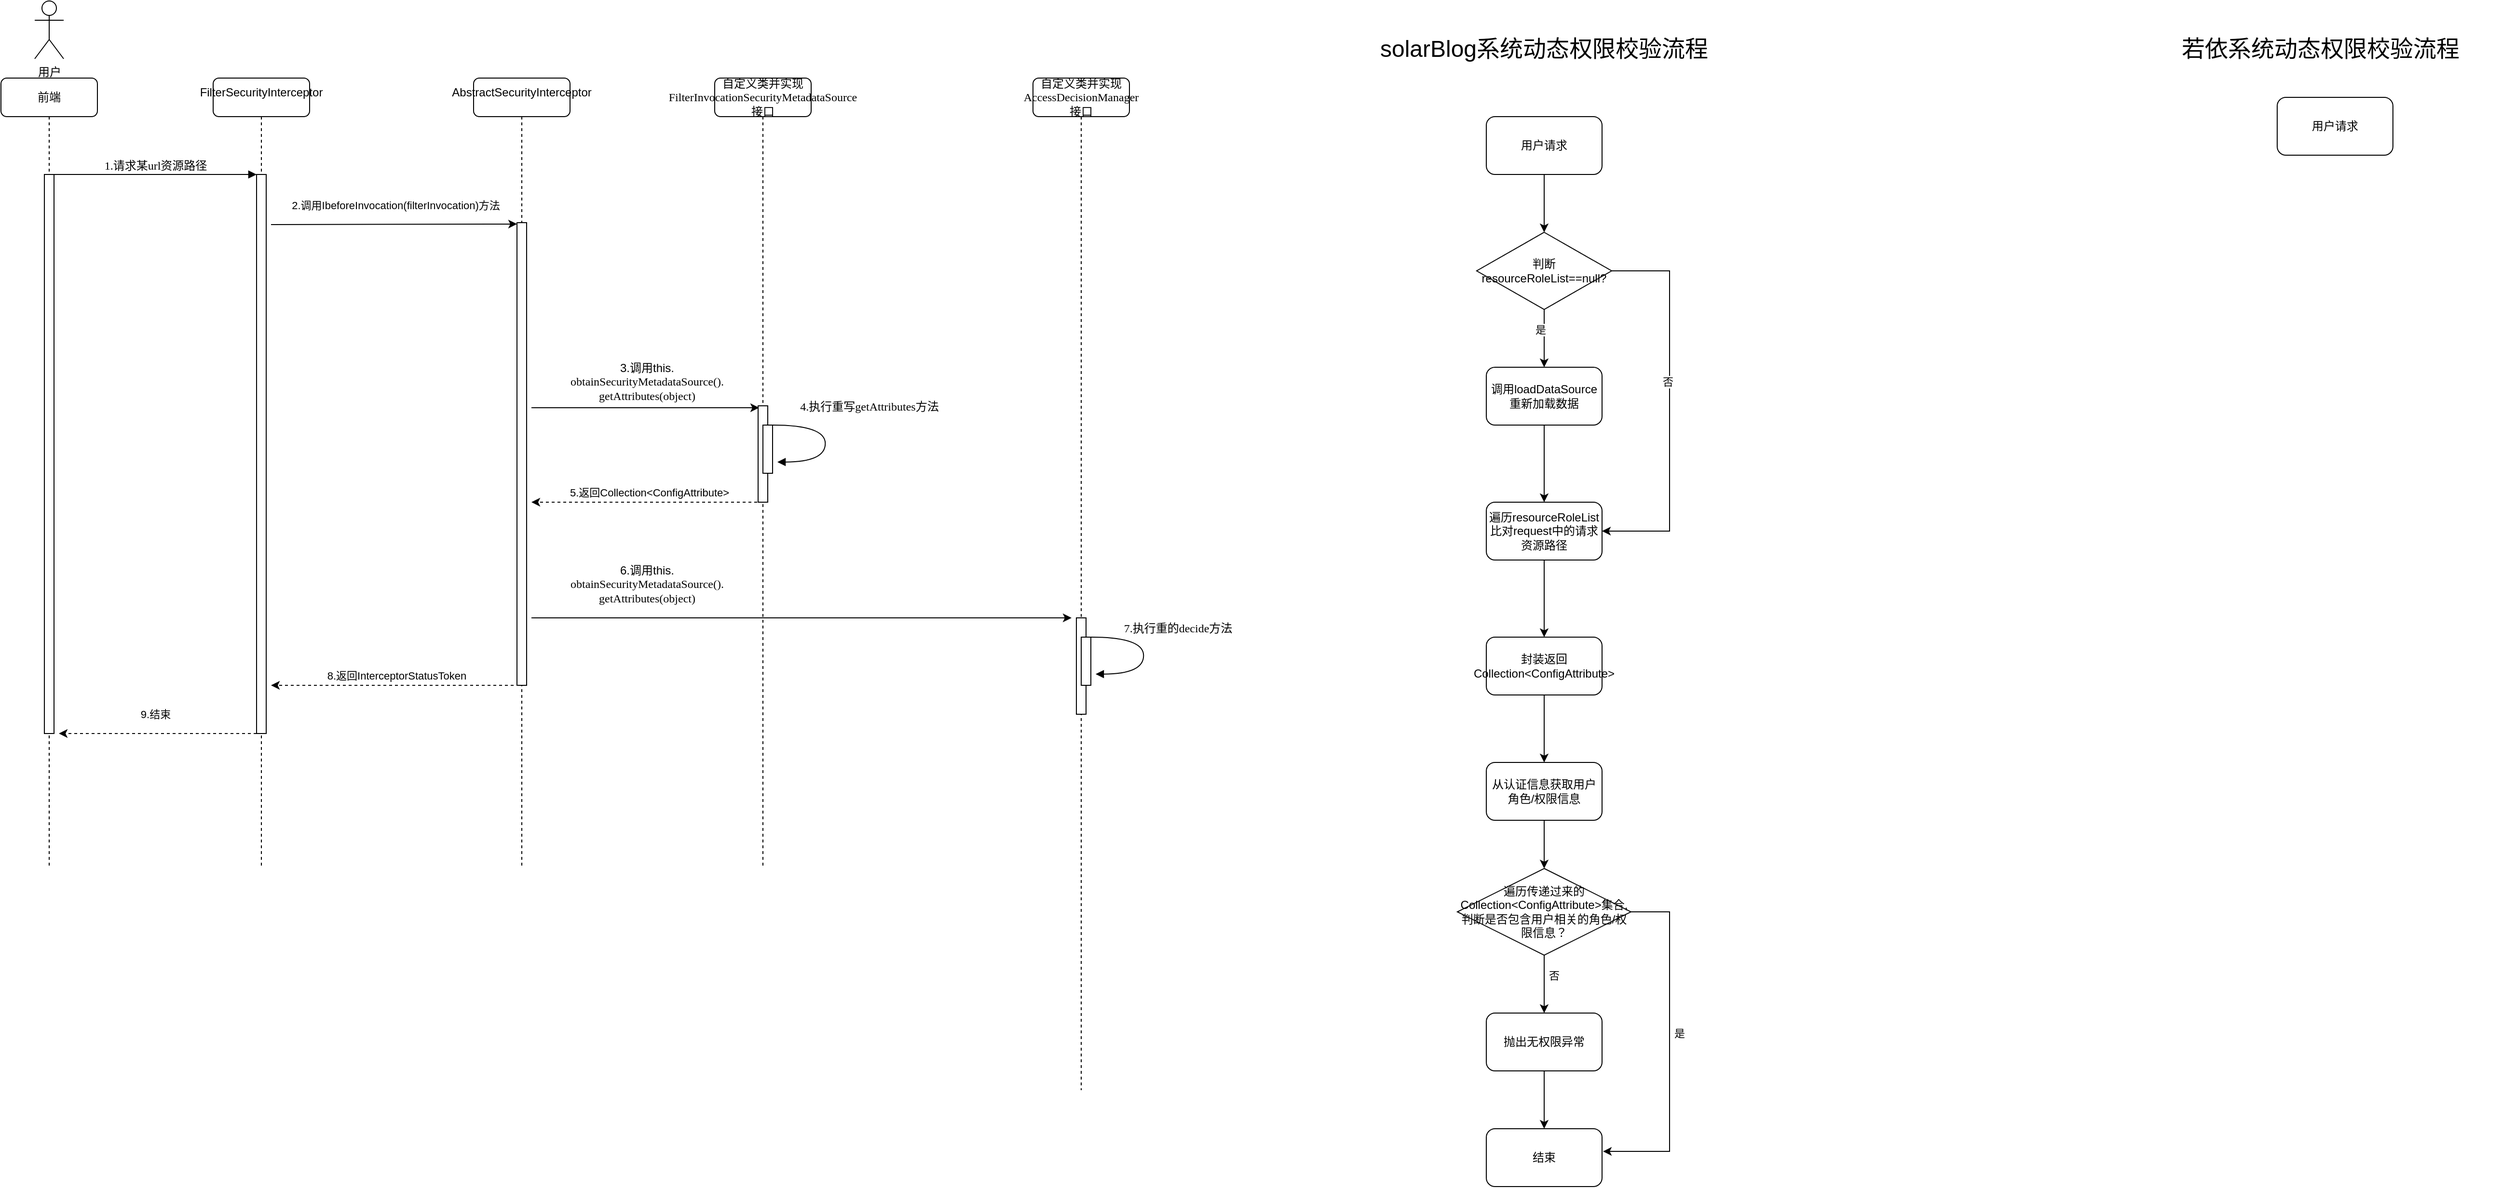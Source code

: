 <mxfile version="22.1.11" type="github">
  <diagram name="Page-1 的副本" id="eUShnUukef-zc76YGlRi">
    <mxGraphModel dx="954" dy="537" grid="1" gridSize="10" guides="1" tooltips="1" connect="1" arrows="1" fold="1" page="1" pageScale="1" pageWidth="850" pageHeight="1100" background="none" math="0" shadow="0">
      <root>
        <mxCell id="JlVxawvqB5DC8rzGfeJr-0" />
        <mxCell id="JlVxawvqB5DC8rzGfeJr-1" parent="JlVxawvqB5DC8rzGfeJr-0" />
        <mxCell id="JlVxawvqB5DC8rzGfeJr-4" value="&lt;pre style=&quot;background-color:#263238;color:#c3cee3;font-family:&#39;Menlo&#39;,monospace;font-size:9.0pt;&quot;&gt;&lt;br&gt;&lt;/pre&gt;" style="shape=umlLifeline;perimeter=lifelinePerimeter;whiteSpace=wrap;html=1;container=1;collapsible=0;recursiveResize=0;outlineConnect=0;rounded=1;shadow=0;comic=0;labelBackgroundColor=none;strokeWidth=1;fontFamily=Verdana;fontSize=12;align=center;" parent="JlVxawvqB5DC8rzGfeJr-1" vertex="1">
          <mxGeometry x="240" y="80" width="100" height="820" as="geometry" />
        </mxCell>
        <mxCell id="JlVxawvqB5DC8rzGfeJr-5" value="" style="html=1;points=[];perimeter=orthogonalPerimeter;rounded=0;shadow=0;comic=0;labelBackgroundColor=none;strokeWidth=1;fontFamily=Verdana;fontSize=12;align=center;" parent="JlVxawvqB5DC8rzGfeJr-4" vertex="1">
          <mxGeometry x="45" y="100" width="10" height="580" as="geometry" />
        </mxCell>
        <mxCell id="jI69SyLkn_PiFGpFbiAF-0" value="FilterSecurityInterceptor" style="text;html=1;strokeColor=none;fillColor=none;align=center;verticalAlign=middle;whiteSpace=wrap;rounded=0;" vertex="1" parent="JlVxawvqB5DC8rzGfeJr-4">
          <mxGeometry x="20" width="60" height="30" as="geometry" />
        </mxCell>
        <mxCell id="JlVxawvqB5DC8rzGfeJr-17" value="" style="shape=umlLifeline;perimeter=lifelinePerimeter;whiteSpace=wrap;html=1;container=1;collapsible=0;recursiveResize=0;outlineConnect=0;rounded=1;shadow=0;comic=0;labelBackgroundColor=none;strokeWidth=1;fontFamily=Verdana;fontSize=12;align=center;" parent="JlVxawvqB5DC8rzGfeJr-1" vertex="1">
          <mxGeometry x="510" y="80" width="100" height="820" as="geometry" />
        </mxCell>
        <mxCell id="At50GQfwFZ2RmMRaV7AC-1" value="" style="html=1;points=[];perimeter=orthogonalPerimeter;rounded=0;shadow=0;comic=0;labelBackgroundColor=none;strokeWidth=1;fontFamily=Verdana;fontSize=12;align=center;" parent="JlVxawvqB5DC8rzGfeJr-17" vertex="1">
          <mxGeometry x="45" y="150" width="10" height="480" as="geometry" />
        </mxCell>
        <mxCell id="jI69SyLkn_PiFGpFbiAF-2" value="AbstractSecurityInterceptor" style="text;html=1;strokeColor=none;fillColor=none;align=center;verticalAlign=middle;whiteSpace=wrap;rounded=0;" vertex="1" parent="JlVxawvqB5DC8rzGfeJr-17">
          <mxGeometry x="20" width="60" height="30" as="geometry" />
        </mxCell>
        <mxCell id="JlVxawvqB5DC8rzGfeJr-27" value="自定义类并实现FilterInvocationSecurityMetadataSource接口" style="shape=umlLifeline;perimeter=lifelinePerimeter;whiteSpace=wrap;html=1;container=1;collapsible=0;recursiveResize=0;outlineConnect=0;rounded=1;shadow=0;comic=0;labelBackgroundColor=none;strokeWidth=1;fontFamily=Verdana;fontSize=12;align=center;" parent="JlVxawvqB5DC8rzGfeJr-1" vertex="1">
          <mxGeometry x="760" y="80" width="100" height="820" as="geometry" />
        </mxCell>
        <mxCell id="At50GQfwFZ2RmMRaV7AC-9" value="" style="html=1;points=[];perimeter=orthogonalPerimeter;rounded=0;shadow=0;comic=0;labelBackgroundColor=none;strokeWidth=1;fontFamily=Verdana;fontSize=12;align=center;" parent="JlVxawvqB5DC8rzGfeJr-27" vertex="1">
          <mxGeometry x="45" y="340" width="10" height="100" as="geometry" />
        </mxCell>
        <mxCell id="At50GQfwFZ2RmMRaV7AC-13" value="" style="html=1;points=[];perimeter=orthogonalPerimeter;rounded=0;shadow=0;comic=0;labelBackgroundColor=none;strokeWidth=1;fontFamily=Verdana;fontSize=12;align=center;" parent="JlVxawvqB5DC8rzGfeJr-27" vertex="1">
          <mxGeometry x="50" y="360" width="10" height="50" as="geometry" />
        </mxCell>
        <mxCell id="JlVxawvqB5DC8rzGfeJr-29" value="前端" style="shape=umlLifeline;perimeter=lifelinePerimeter;whiteSpace=wrap;html=1;container=1;collapsible=0;recursiveResize=0;outlineConnect=0;rounded=1;shadow=0;comic=0;labelBackgroundColor=none;strokeWidth=1;fontFamily=Verdana;fontSize=12;align=center;" parent="JlVxawvqB5DC8rzGfeJr-1" vertex="1">
          <mxGeometry x="20" y="80" width="100" height="820" as="geometry" />
        </mxCell>
        <mxCell id="JlVxawvqB5DC8rzGfeJr-30" value="" style="html=1;points=[];perimeter=orthogonalPerimeter;rounded=0;shadow=0;comic=0;labelBackgroundColor=none;strokeWidth=1;fontFamily=Verdana;fontSize=12;align=center;" parent="JlVxawvqB5DC8rzGfeJr-29" vertex="1">
          <mxGeometry x="45" y="100" width="10" height="580" as="geometry" />
        </mxCell>
        <mxCell id="JlVxawvqB5DC8rzGfeJr-33" value="1.请求某url资源路径" style="html=1;verticalAlign=bottom;endArrow=block;entryX=0;entryY=0;labelBackgroundColor=none;fontFamily=Verdana;fontSize=12;edgeStyle=elbowEdgeStyle;elbow=vertical;" parent="JlVxawvqB5DC8rzGfeJr-1" source="JlVxawvqB5DC8rzGfeJr-30" target="JlVxawvqB5DC8rzGfeJr-5" edge="1">
          <mxGeometry relative="1" as="geometry">
            <mxPoint x="220" y="190" as="sourcePoint" />
          </mxGeometry>
        </mxCell>
        <mxCell id="JlVxawvqB5DC8rzGfeJr-54" value="用户" style="shape=umlActor;verticalLabelPosition=bottom;verticalAlign=top;html=1;outlineConnect=0;" parent="JlVxawvqB5DC8rzGfeJr-1" vertex="1">
          <mxGeometry x="55" width="30" height="60" as="geometry" />
        </mxCell>
        <mxCell id="At50GQfwFZ2RmMRaV7AC-2" style="rounded=0;orthogonalLoop=1;jettySize=auto;html=1;entryX=0;entryY=0.003;entryDx=0;entryDy=0;entryPerimeter=0;" parent="JlVxawvqB5DC8rzGfeJr-1" target="At50GQfwFZ2RmMRaV7AC-1" edge="1">
          <mxGeometry relative="1" as="geometry">
            <mxPoint x="360" y="240" as="targetPoint" />
            <mxPoint x="300" y="232" as="sourcePoint" />
          </mxGeometry>
        </mxCell>
        <mxCell id="At50GQfwFZ2RmMRaV7AC-3" value="2.调用IbeforeInvocation(filterInvocation)方法&lt;span style=&quot;&quot;&gt;&lt;/span&gt;" style="edgeLabel;html=1;align=center;verticalAlign=middle;resizable=0;points=[];" parent="At50GQfwFZ2RmMRaV7AC-2" vertex="1" connectable="0">
          <mxGeometry x="0.007" y="-4" relative="1" as="geometry">
            <mxPoint y="-24" as="offset" />
          </mxGeometry>
        </mxCell>
        <mxCell id="At50GQfwFZ2RmMRaV7AC-14" value="4.执行重写getAttributes方法" style="html=1;verticalAlign=bottom;endArrow=block;labelBackgroundColor=none;fontFamily=Verdana;fontSize=12;elbow=vertical;edgeStyle=orthogonalEdgeStyle;curved=1;entryX=1;entryY=0.286;entryPerimeter=0;exitX=1.038;exitY=0.345;exitPerimeter=0;" parent="JlVxawvqB5DC8rzGfeJr-1" edge="1">
          <mxGeometry x="-0.233" y="46" relative="1" as="geometry">
            <mxPoint x="820.003" y="440" as="sourcePoint" />
            <mxPoint x="825.003" y="478.333" as="targetPoint" />
            <Array as="points">
              <mxPoint x="874.67" y="440" />
              <mxPoint x="874.67" y="478" />
            </Array>
            <mxPoint x="-1" y="-10" as="offset" />
          </mxGeometry>
        </mxCell>
        <mxCell id="At50GQfwFZ2RmMRaV7AC-18" value="自定义类并实现&lt;br&gt;AccessDecisionManager&lt;br&gt;接口" style="shape=umlLifeline;perimeter=lifelinePerimeter;whiteSpace=wrap;html=1;container=1;collapsible=0;recursiveResize=0;outlineConnect=0;rounded=1;shadow=0;comic=0;labelBackgroundColor=none;strokeWidth=1;fontFamily=Verdana;fontSize=12;align=center;" parent="JlVxawvqB5DC8rzGfeJr-1" vertex="1">
          <mxGeometry x="1090" y="80" width="100" height="1050" as="geometry" />
        </mxCell>
        <mxCell id="At50GQfwFZ2RmMRaV7AC-19" value="" style="html=1;points=[];perimeter=orthogonalPerimeter;rounded=0;shadow=0;comic=0;labelBackgroundColor=none;strokeWidth=1;fontFamily=Verdana;fontSize=12;align=center;" parent="At50GQfwFZ2RmMRaV7AC-18" vertex="1">
          <mxGeometry x="45" y="560" width="10" height="100" as="geometry" />
        </mxCell>
        <mxCell id="jI69SyLkn_PiFGpFbiAF-13" value="" style="html=1;points=[];perimeter=orthogonalPerimeter;rounded=0;shadow=0;comic=0;labelBackgroundColor=none;strokeWidth=1;fontFamily=Verdana;fontSize=12;align=center;" vertex="1" parent="At50GQfwFZ2RmMRaV7AC-18">
          <mxGeometry x="50" y="580" width="10" height="50" as="geometry" />
        </mxCell>
        <mxCell id="jI69SyLkn_PiFGpFbiAF-3" style="edgeStyle=orthogonalEdgeStyle;rounded=0;orthogonalLoop=1;jettySize=auto;html=1;dashed=1;" edge="1" parent="JlVxawvqB5DC8rzGfeJr-1">
          <mxGeometry relative="1" as="geometry">
            <mxPoint x="810" y="520" as="sourcePoint" />
            <mxPoint x="570" y="520" as="targetPoint" />
          </mxGeometry>
        </mxCell>
        <mxCell id="jI69SyLkn_PiFGpFbiAF-4" value="5.返回Collection&amp;lt;ConfigAttribute&amp;gt;" style="edgeLabel;html=1;align=center;verticalAlign=middle;resizable=0;points=[];" vertex="1" connectable="0" parent="jI69SyLkn_PiFGpFbiAF-3">
          <mxGeometry x="-0.017" y="-2" relative="1" as="geometry">
            <mxPoint y="-8" as="offset" />
          </mxGeometry>
        </mxCell>
        <mxCell id="jI69SyLkn_PiFGpFbiAF-7" style="rounded=0;orthogonalLoop=1;jettySize=auto;html=1;entryX=0.1;entryY=0.02;entryDx=0;entryDy=0;entryPerimeter=0;" edge="1" parent="JlVxawvqB5DC8rzGfeJr-1" target="At50GQfwFZ2RmMRaV7AC-9">
          <mxGeometry relative="1" as="geometry">
            <mxPoint x="740" y="390" as="targetPoint" />
            <mxPoint x="570" y="422" as="sourcePoint" />
          </mxGeometry>
        </mxCell>
        <mxCell id="jI69SyLkn_PiFGpFbiAF-8" value="3.调用this.&lt;br style=&quot;border-color: var(--border-color); font-family: Verdana;&quot;&gt;&lt;span style=&quot;font-family: Verdana;&quot;&gt;obtainSecurityMetadataSource().&lt;/span&gt;&lt;br style=&quot;border-color: var(--border-color); font-family: Verdana;&quot;&gt;&lt;span style=&quot;font-family: Verdana;&quot;&gt;getAttributes(object)&lt;/span&gt;" style="text;html=1;strokeColor=none;fillColor=none;align=center;verticalAlign=middle;whiteSpace=wrap;rounded=0;" vertex="1" parent="JlVxawvqB5DC8rzGfeJr-1">
          <mxGeometry x="660" y="380" width="60" height="30" as="geometry" />
        </mxCell>
        <mxCell id="jI69SyLkn_PiFGpFbiAF-10" value="6.调用this.&lt;br style=&quot;border-color: var(--border-color); font-family: Verdana;&quot;&gt;&lt;span style=&quot;font-family: Verdana;&quot;&gt;obtainSecurityMetadataSource().&lt;/span&gt;&lt;br style=&quot;border-color: var(--border-color); font-family: Verdana;&quot;&gt;&lt;span style=&quot;font-family: Verdana;&quot;&gt;getAttributes(object)&lt;/span&gt;" style="text;html=1;strokeColor=none;fillColor=none;align=center;verticalAlign=middle;whiteSpace=wrap;rounded=0;" vertex="1" parent="JlVxawvqB5DC8rzGfeJr-1">
          <mxGeometry x="660" y="590" width="60" height="30" as="geometry" />
        </mxCell>
        <mxCell id="jI69SyLkn_PiFGpFbiAF-11" style="rounded=0;orthogonalLoop=1;jettySize=auto;html=1;" edge="1" parent="JlVxawvqB5DC8rzGfeJr-1">
          <mxGeometry relative="1" as="geometry">
            <mxPoint x="1130" y="640" as="targetPoint" />
            <mxPoint x="570" y="640" as="sourcePoint" />
          </mxGeometry>
        </mxCell>
        <mxCell id="jI69SyLkn_PiFGpFbiAF-14" value="7.执行重的decide&lt;span style=&quot;background-color: initial;&quot;&gt;方法&lt;/span&gt;" style="html=1;verticalAlign=bottom;endArrow=block;labelBackgroundColor=none;fontFamily=Verdana;fontSize=12;elbow=vertical;edgeStyle=orthogonalEdgeStyle;curved=1;entryX=1;entryY=0.286;entryPerimeter=0;exitX=1.038;exitY=0.345;exitPerimeter=0;" edge="1" parent="JlVxawvqB5DC8rzGfeJr-1">
          <mxGeometry x="-0.229" y="35" relative="1" as="geometry">
            <mxPoint x="1150.003" y="660" as="sourcePoint" />
            <mxPoint x="1155.003" y="698.333" as="targetPoint" />
            <Array as="points">
              <mxPoint x="1204.67" y="660" />
              <mxPoint x="1204.67" y="698" />
            </Array>
            <mxPoint as="offset" />
          </mxGeometry>
        </mxCell>
        <mxCell id="jI69SyLkn_PiFGpFbiAF-15" style="rounded=0;orthogonalLoop=1;jettySize=auto;html=1;dashed=1;" edge="1" parent="JlVxawvqB5DC8rzGfeJr-1">
          <mxGeometry relative="1" as="geometry">
            <mxPoint x="557.5" y="710" as="sourcePoint" />
            <mxPoint x="300" y="710" as="targetPoint" />
          </mxGeometry>
        </mxCell>
        <mxCell id="jI69SyLkn_PiFGpFbiAF-16" value="8.返回InterceptorStatusToken" style="edgeLabel;html=1;align=center;verticalAlign=middle;resizable=0;points=[];" vertex="1" connectable="0" parent="jI69SyLkn_PiFGpFbiAF-15">
          <mxGeometry x="-0.041" y="4" relative="1" as="geometry">
            <mxPoint x="-4" y="-14" as="offset" />
          </mxGeometry>
        </mxCell>
        <mxCell id="jI69SyLkn_PiFGpFbiAF-17" style="rounded=0;orthogonalLoop=1;jettySize=auto;html=1;dashed=1;" edge="1" parent="JlVxawvqB5DC8rzGfeJr-1">
          <mxGeometry relative="1" as="geometry">
            <mxPoint x="285" y="760" as="sourcePoint" />
            <mxPoint x="80" y="760" as="targetPoint" />
          </mxGeometry>
        </mxCell>
        <mxCell id="jI69SyLkn_PiFGpFbiAF-18" value="9.结束" style="edgeLabel;html=1;align=center;verticalAlign=middle;resizable=0;points=[];" vertex="1" connectable="0" parent="jI69SyLkn_PiFGpFbiAF-17">
          <mxGeometry x="-0.2" y="-4" relative="1" as="geometry">
            <mxPoint x="-23" y="-16" as="offset" />
          </mxGeometry>
        </mxCell>
        <mxCell id="jI69SyLkn_PiFGpFbiAF-19" value="&lt;span style=&quot;font-size: 24px;&quot;&gt;solarBlog系统动态权限校验流程&lt;/span&gt;" style="text;html=1;strokeColor=none;fillColor=none;align=center;verticalAlign=middle;whiteSpace=wrap;rounded=0;" vertex="1" parent="JlVxawvqB5DC8rzGfeJr-1">
          <mxGeometry x="1435" y="40" width="370" height="20" as="geometry" />
        </mxCell>
        <mxCell id="jI69SyLkn_PiFGpFbiAF-49" value="" style="edgeStyle=orthogonalEdgeStyle;rounded=0;orthogonalLoop=1;jettySize=auto;html=1;" edge="1" parent="JlVxawvqB5DC8rzGfeJr-1" source="jI69SyLkn_PiFGpFbiAF-20" target="jI69SyLkn_PiFGpFbiAF-22">
          <mxGeometry relative="1" as="geometry" />
        </mxCell>
        <mxCell id="jI69SyLkn_PiFGpFbiAF-20" value="用户请求" style="rounded=1;whiteSpace=wrap;html=1;" vertex="1" parent="JlVxawvqB5DC8rzGfeJr-1">
          <mxGeometry x="1560" y="120" width="120" height="60" as="geometry" />
        </mxCell>
        <mxCell id="jI69SyLkn_PiFGpFbiAF-48" value="" style="edgeStyle=orthogonalEdgeStyle;rounded=0;orthogonalLoop=1;jettySize=auto;html=1;" edge="1" parent="JlVxawvqB5DC8rzGfeJr-1" source="jI69SyLkn_PiFGpFbiAF-22" target="jI69SyLkn_PiFGpFbiAF-23">
          <mxGeometry relative="1" as="geometry" />
        </mxCell>
        <mxCell id="jI69SyLkn_PiFGpFbiAF-52" value="是" style="edgeLabel;html=1;align=center;verticalAlign=middle;resizable=0;points=[];" vertex="1" connectable="0" parent="jI69SyLkn_PiFGpFbiAF-48">
          <mxGeometry x="-0.3" y="-4" relative="1" as="geometry">
            <mxPoint as="offset" />
          </mxGeometry>
        </mxCell>
        <mxCell id="jI69SyLkn_PiFGpFbiAF-51" style="edgeStyle=orthogonalEdgeStyle;rounded=0;orthogonalLoop=1;jettySize=auto;html=1;entryX=1;entryY=0.5;entryDx=0;entryDy=0;" edge="1" parent="JlVxawvqB5DC8rzGfeJr-1" source="jI69SyLkn_PiFGpFbiAF-22" target="jI69SyLkn_PiFGpFbiAF-24">
          <mxGeometry relative="1" as="geometry">
            <Array as="points">
              <mxPoint x="1750" y="280" />
              <mxPoint x="1750" y="550" />
            </Array>
          </mxGeometry>
        </mxCell>
        <mxCell id="jI69SyLkn_PiFGpFbiAF-53" value="否" style="edgeLabel;html=1;align=center;verticalAlign=middle;resizable=0;points=[];" vertex="1" connectable="0" parent="jI69SyLkn_PiFGpFbiAF-51">
          <mxGeometry x="-0.463" y="-2" relative="1" as="geometry">
            <mxPoint y="67" as="offset" />
          </mxGeometry>
        </mxCell>
        <mxCell id="jI69SyLkn_PiFGpFbiAF-22" value="判断 resourceRoleList==null?" style="rhombus;whiteSpace=wrap;html=1;" vertex="1" parent="JlVxawvqB5DC8rzGfeJr-1">
          <mxGeometry x="1550" y="240" width="140" height="80" as="geometry" />
        </mxCell>
        <mxCell id="jI69SyLkn_PiFGpFbiAF-47" value="" style="edgeStyle=orthogonalEdgeStyle;rounded=0;orthogonalLoop=1;jettySize=auto;html=1;" edge="1" parent="JlVxawvqB5DC8rzGfeJr-1" source="jI69SyLkn_PiFGpFbiAF-23" target="jI69SyLkn_PiFGpFbiAF-24">
          <mxGeometry relative="1" as="geometry" />
        </mxCell>
        <mxCell id="jI69SyLkn_PiFGpFbiAF-23" value="调用loadDataSource重新加载数据" style="rounded=1;whiteSpace=wrap;html=1;" vertex="1" parent="JlVxawvqB5DC8rzGfeJr-1">
          <mxGeometry x="1560" y="380" width="120" height="60" as="geometry" />
        </mxCell>
        <mxCell id="jI69SyLkn_PiFGpFbiAF-46" value="" style="edgeStyle=orthogonalEdgeStyle;rounded=0;orthogonalLoop=1;jettySize=auto;html=1;" edge="1" parent="JlVxawvqB5DC8rzGfeJr-1" source="jI69SyLkn_PiFGpFbiAF-24" target="jI69SyLkn_PiFGpFbiAF-32">
          <mxGeometry relative="1" as="geometry" />
        </mxCell>
        <mxCell id="jI69SyLkn_PiFGpFbiAF-24" value="遍历resourceRoleList比对request中的请求资源路径" style="rounded=1;whiteSpace=wrap;html=1;" vertex="1" parent="JlVxawvqB5DC8rzGfeJr-1">
          <mxGeometry x="1560" y="520" width="120" height="60" as="geometry" />
        </mxCell>
        <mxCell id="jI69SyLkn_PiFGpFbiAF-45" value="" style="edgeStyle=orthogonalEdgeStyle;rounded=0;orthogonalLoop=1;jettySize=auto;html=1;" edge="1" parent="JlVxawvqB5DC8rzGfeJr-1" source="jI69SyLkn_PiFGpFbiAF-32" target="jI69SyLkn_PiFGpFbiAF-33">
          <mxGeometry relative="1" as="geometry" />
        </mxCell>
        <mxCell id="jI69SyLkn_PiFGpFbiAF-32" value="封装返回Collection&amp;lt;ConfigAttribute&amp;gt;" style="rounded=1;whiteSpace=wrap;html=1;" vertex="1" parent="JlVxawvqB5DC8rzGfeJr-1">
          <mxGeometry x="1560" y="660" width="120" height="60" as="geometry" />
        </mxCell>
        <mxCell id="jI69SyLkn_PiFGpFbiAF-44" value="" style="edgeStyle=orthogonalEdgeStyle;rounded=0;orthogonalLoop=1;jettySize=auto;html=1;" edge="1" parent="JlVxawvqB5DC8rzGfeJr-1" source="jI69SyLkn_PiFGpFbiAF-33" target="jI69SyLkn_PiFGpFbiAF-36">
          <mxGeometry relative="1" as="geometry" />
        </mxCell>
        <mxCell id="jI69SyLkn_PiFGpFbiAF-33" value="从认证信息获取用户角色/权限信息" style="rounded=1;whiteSpace=wrap;html=1;" vertex="1" parent="JlVxawvqB5DC8rzGfeJr-1">
          <mxGeometry x="1560" y="790" width="120" height="60" as="geometry" />
        </mxCell>
        <mxCell id="jI69SyLkn_PiFGpFbiAF-41" value="" style="edgeStyle=orthogonalEdgeStyle;rounded=0;orthogonalLoop=1;jettySize=auto;html=1;" edge="1" parent="JlVxawvqB5DC8rzGfeJr-1" source="jI69SyLkn_PiFGpFbiAF-36" target="jI69SyLkn_PiFGpFbiAF-38">
          <mxGeometry relative="1" as="geometry" />
        </mxCell>
        <mxCell id="jI69SyLkn_PiFGpFbiAF-43" value="否" style="edgeLabel;html=1;align=center;verticalAlign=middle;resizable=0;points=[];" vertex="1" connectable="0" parent="jI69SyLkn_PiFGpFbiAF-41">
          <mxGeometry x="-0.417" y="-1" relative="1" as="geometry">
            <mxPoint x="11" y="3" as="offset" />
          </mxGeometry>
        </mxCell>
        <mxCell id="jI69SyLkn_PiFGpFbiAF-36" value="遍历传递过来的Collection&amp;lt;ConfigAttribute&amp;gt;集合,判断是否包含用户相关的角色/权限信息？" style="rhombus;whiteSpace=wrap;html=1;" vertex="1" parent="JlVxawvqB5DC8rzGfeJr-1">
          <mxGeometry x="1530" y="900" width="180" height="90" as="geometry" />
        </mxCell>
        <mxCell id="jI69SyLkn_PiFGpFbiAF-37" value="结束" style="rounded=1;whiteSpace=wrap;html=1;" vertex="1" parent="JlVxawvqB5DC8rzGfeJr-1">
          <mxGeometry x="1560" y="1170" width="120" height="60" as="geometry" />
        </mxCell>
        <mxCell id="jI69SyLkn_PiFGpFbiAF-42" value="" style="edgeStyle=orthogonalEdgeStyle;rounded=0;orthogonalLoop=1;jettySize=auto;html=1;" edge="1" parent="JlVxawvqB5DC8rzGfeJr-1" source="jI69SyLkn_PiFGpFbiAF-38" target="jI69SyLkn_PiFGpFbiAF-37">
          <mxGeometry relative="1" as="geometry" />
        </mxCell>
        <mxCell id="jI69SyLkn_PiFGpFbiAF-38" value="抛出无权限异常" style="rounded=1;whiteSpace=wrap;html=1;" vertex="1" parent="JlVxawvqB5DC8rzGfeJr-1">
          <mxGeometry x="1560" y="1050" width="120" height="60" as="geometry" />
        </mxCell>
        <mxCell id="jI69SyLkn_PiFGpFbiAF-39" style="edgeStyle=orthogonalEdgeStyle;rounded=0;orthogonalLoop=1;jettySize=auto;html=1;entryX=1.008;entryY=0.392;entryDx=0;entryDy=0;entryPerimeter=0;" edge="1" parent="JlVxawvqB5DC8rzGfeJr-1" source="jI69SyLkn_PiFGpFbiAF-36" target="jI69SyLkn_PiFGpFbiAF-37">
          <mxGeometry relative="1" as="geometry">
            <Array as="points">
              <mxPoint x="1750" y="945" />
              <mxPoint x="1750" y="1194" />
            </Array>
          </mxGeometry>
        </mxCell>
        <mxCell id="jI69SyLkn_PiFGpFbiAF-40" value="是" style="edgeLabel;html=1;align=center;verticalAlign=middle;resizable=0;points=[];" vertex="1" connectable="0" parent="jI69SyLkn_PiFGpFbiAF-39">
          <mxGeometry x="-0.13" y="3" relative="1" as="geometry">
            <mxPoint x="7" y="10" as="offset" />
          </mxGeometry>
        </mxCell>
        <mxCell id="jI69SyLkn_PiFGpFbiAF-54" value="&lt;span style=&quot;font-size: 24px;&quot;&gt;若依系统动态权限校验流程&lt;/span&gt;" style="text;html=1;strokeColor=none;fillColor=none;align=center;verticalAlign=middle;whiteSpace=wrap;rounded=0;" vertex="1" parent="JlVxawvqB5DC8rzGfeJr-1">
          <mxGeometry x="2240" y="40" width="370" height="20" as="geometry" />
        </mxCell>
        <mxCell id="jI69SyLkn_PiFGpFbiAF-55" value="用户请求" style="rounded=1;whiteSpace=wrap;html=1;" vertex="1" parent="JlVxawvqB5DC8rzGfeJr-1">
          <mxGeometry x="2380" y="100" width="120" height="60" as="geometry" />
        </mxCell>
      </root>
    </mxGraphModel>
  </diagram>
</mxfile>

